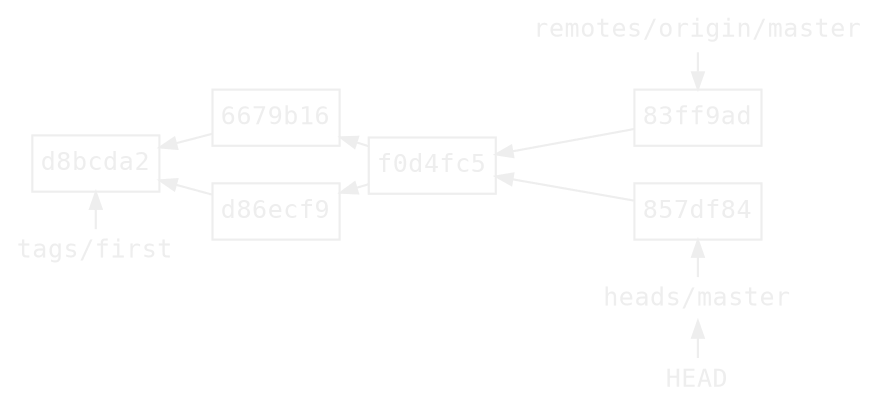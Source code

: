 digraph branch {
    bgcolor = transparent
    color = white
    rankdir = RL
    ranksep = 0.2
    node [fontname=monospace, fontsize=12, fontcolor="#eeeeee",
          margin="0.06,0.1", height=0, color="#eeeeee"]
    edge [fontcolor="#eeeeee", color="#eeeeee", arrowsize=0.8]

    node [shape=box, labeldistance=0.2]
    "d8bcda2"
    "6679b16"
    "d86ecf9"
    "f0d4fc5"
    "83ff9ad"
    "857df84"

    node [shape=none, margin=0.05, height=0, layer="refs"]
    HEAD
    master [label="heads/master"]
    remote_master [label="remotes/origin/master"]
    first [label="tags/first"]

    "6679b16" -> "d8bcda2"
    "d86ecf9" -> "d8bcda2"
    "f0d4fc5" -> "6679b16"
    "f0d4fc5" -> "d86ecf9"
    "857df84" -> "f0d4fc5"
    "83ff9ad" -> "f0d4fc5"

    {
        rank = same
        first -> "d8bcda2" [constraint=false]
    }

    {
        rank = same
        remote_master -> "83ff9ad"
        master -> "857df84" [constraint=false]
        HEAD -> master [constraint=false]
    }
}

